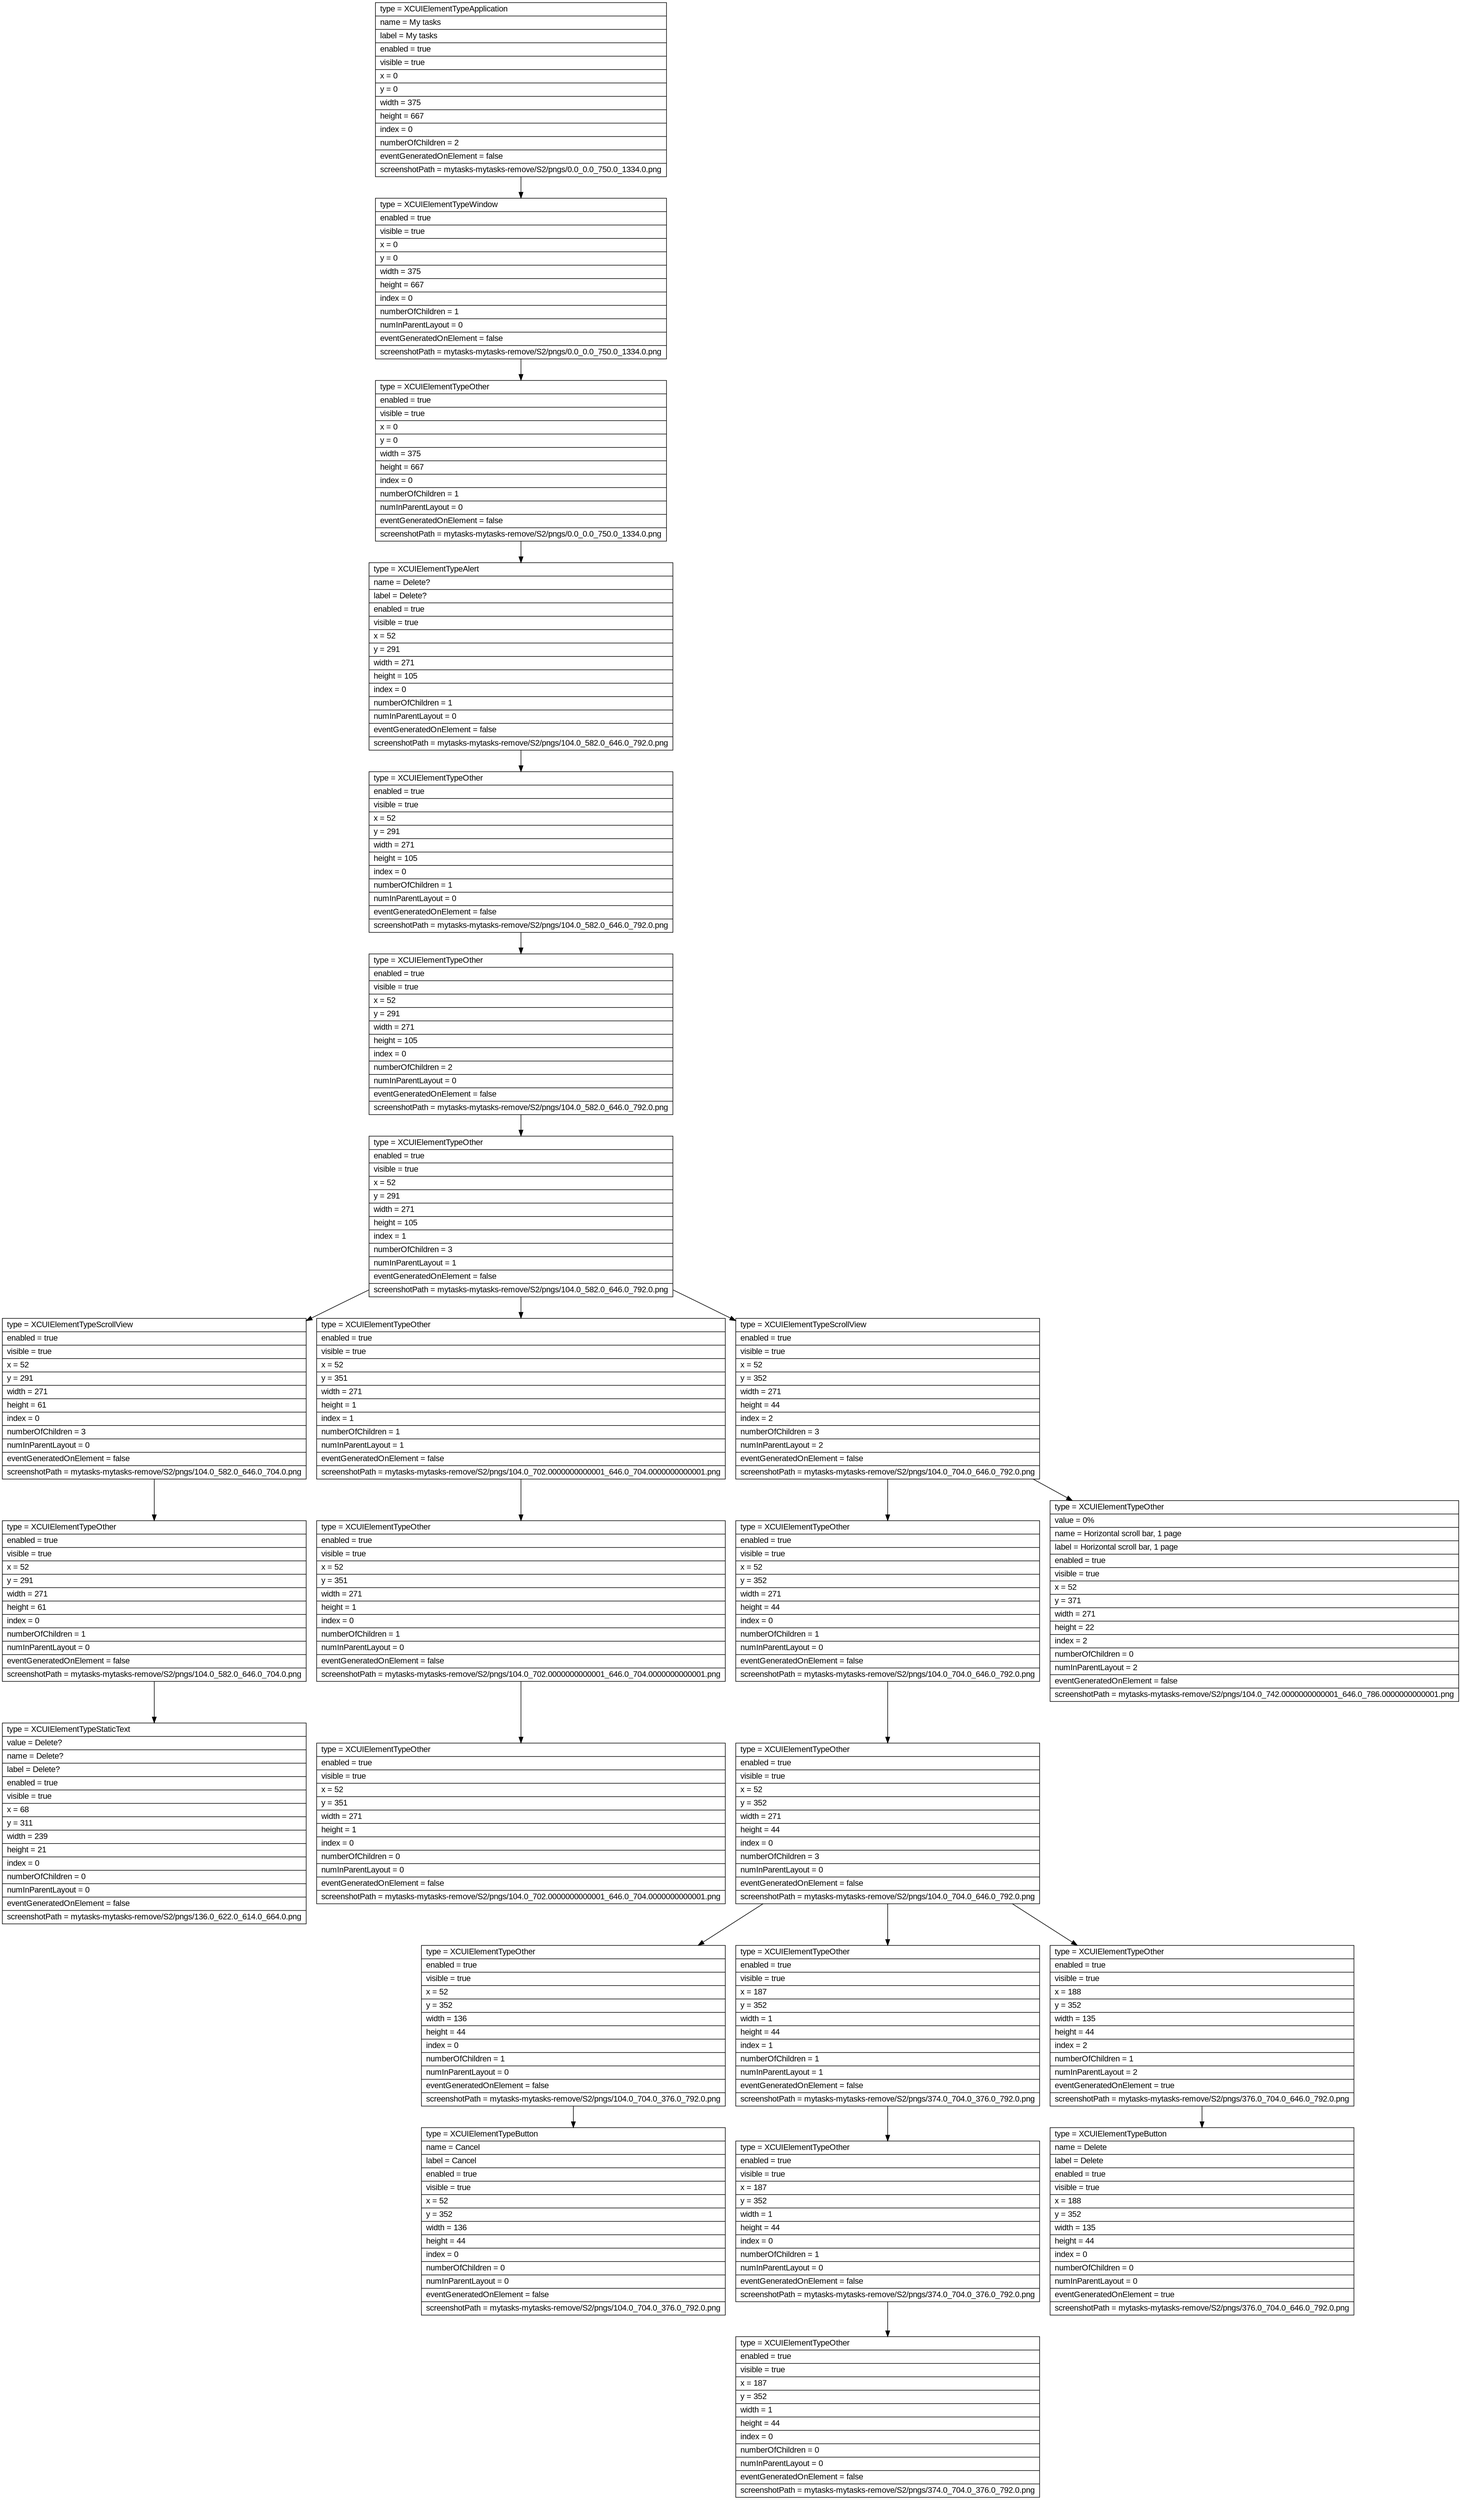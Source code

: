 digraph Layout {

	node [shape=record fontname=Arial];

	0	[label="{type = XCUIElementTypeApplication\l|name = My tasks\l|label = My tasks\l|enabled = true\l|visible = true\l|x = 0\l|y = 0\l|width = 375\l|height = 667\l|index = 0\l|numberOfChildren = 2\l|eventGeneratedOnElement = false \l|screenshotPath = mytasks-mytasks-remove/S2/pngs/0.0_0.0_750.0_1334.0.png\l}"]
	1	[label="{type = XCUIElementTypeWindow\l|enabled = true\l|visible = true\l|x = 0\l|y = 0\l|width = 375\l|height = 667\l|index = 0\l|numberOfChildren = 1\l|numInParentLayout = 0\l|eventGeneratedOnElement = false \l|screenshotPath = mytasks-mytasks-remove/S2/pngs/0.0_0.0_750.0_1334.0.png\l}"]
	2	[label="{type = XCUIElementTypeOther\l|enabled = true\l|visible = true\l|x = 0\l|y = 0\l|width = 375\l|height = 667\l|index = 0\l|numberOfChildren = 1\l|numInParentLayout = 0\l|eventGeneratedOnElement = false \l|screenshotPath = mytasks-mytasks-remove/S2/pngs/0.0_0.0_750.0_1334.0.png\l}"]
	3	[label="{type = XCUIElementTypeAlert\l|name = Delete?\l|label = Delete?\l|enabled = true\l|visible = true\l|x = 52\l|y = 291\l|width = 271\l|height = 105\l|index = 0\l|numberOfChildren = 1\l|numInParentLayout = 0\l|eventGeneratedOnElement = false \l|screenshotPath = mytasks-mytasks-remove/S2/pngs/104.0_582.0_646.0_792.0.png\l}"]
	4	[label="{type = XCUIElementTypeOther\l|enabled = true\l|visible = true\l|x = 52\l|y = 291\l|width = 271\l|height = 105\l|index = 0\l|numberOfChildren = 1\l|numInParentLayout = 0\l|eventGeneratedOnElement = false \l|screenshotPath = mytasks-mytasks-remove/S2/pngs/104.0_582.0_646.0_792.0.png\l}"]
	5	[label="{type = XCUIElementTypeOther\l|enabled = true\l|visible = true\l|x = 52\l|y = 291\l|width = 271\l|height = 105\l|index = 0\l|numberOfChildren = 2\l|numInParentLayout = 0\l|eventGeneratedOnElement = false \l|screenshotPath = mytasks-mytasks-remove/S2/pngs/104.0_582.0_646.0_792.0.png\l}"]
	6	[label="{type = XCUIElementTypeOther\l|enabled = true\l|visible = true\l|x = 52\l|y = 291\l|width = 271\l|height = 105\l|index = 1\l|numberOfChildren = 3\l|numInParentLayout = 1\l|eventGeneratedOnElement = false \l|screenshotPath = mytasks-mytasks-remove/S2/pngs/104.0_582.0_646.0_792.0.png\l}"]
	7	[label="{type = XCUIElementTypeScrollView\l|enabled = true\l|visible = true\l|x = 52\l|y = 291\l|width = 271\l|height = 61\l|index = 0\l|numberOfChildren = 3\l|numInParentLayout = 0\l|eventGeneratedOnElement = false \l|screenshotPath = mytasks-mytasks-remove/S2/pngs/104.0_582.0_646.0_704.0.png\l}"]
	8	[label="{type = XCUIElementTypeOther\l|enabled = true\l|visible = true\l|x = 52\l|y = 351\l|width = 271\l|height = 1\l|index = 1\l|numberOfChildren = 1\l|numInParentLayout = 1\l|eventGeneratedOnElement = false \l|screenshotPath = mytasks-mytasks-remove/S2/pngs/104.0_702.0000000000001_646.0_704.0000000000001.png\l}"]
	9	[label="{type = XCUIElementTypeScrollView\l|enabled = true\l|visible = true\l|x = 52\l|y = 352\l|width = 271\l|height = 44\l|index = 2\l|numberOfChildren = 3\l|numInParentLayout = 2\l|eventGeneratedOnElement = false \l|screenshotPath = mytasks-mytasks-remove/S2/pngs/104.0_704.0_646.0_792.0.png\l}"]
	10	[label="{type = XCUIElementTypeOther\l|enabled = true\l|visible = true\l|x = 52\l|y = 291\l|width = 271\l|height = 61\l|index = 0\l|numberOfChildren = 1\l|numInParentLayout = 0\l|eventGeneratedOnElement = false \l|screenshotPath = mytasks-mytasks-remove/S2/pngs/104.0_582.0_646.0_704.0.png\l}"]
	11	[label="{type = XCUIElementTypeOther\l|enabled = true\l|visible = true\l|x = 52\l|y = 351\l|width = 271\l|height = 1\l|index = 0\l|numberOfChildren = 1\l|numInParentLayout = 0\l|eventGeneratedOnElement = false \l|screenshotPath = mytasks-mytasks-remove/S2/pngs/104.0_702.0000000000001_646.0_704.0000000000001.png\l}"]
	12	[label="{type = XCUIElementTypeOther\l|enabled = true\l|visible = true\l|x = 52\l|y = 352\l|width = 271\l|height = 44\l|index = 0\l|numberOfChildren = 1\l|numInParentLayout = 0\l|eventGeneratedOnElement = false \l|screenshotPath = mytasks-mytasks-remove/S2/pngs/104.0_704.0_646.0_792.0.png\l}"]
	13	[label="{type = XCUIElementTypeOther\l|value = 0%\l|name = Horizontal scroll bar, 1 page\l|label = Horizontal scroll bar, 1 page\l|enabled = true\l|visible = true\l|x = 52\l|y = 371\l|width = 271\l|height = 22\l|index = 2\l|numberOfChildren = 0\l|numInParentLayout = 2\l|eventGeneratedOnElement = false \l|screenshotPath = mytasks-mytasks-remove/S2/pngs/104.0_742.0000000000001_646.0_786.0000000000001.png\l}"]
	14	[label="{type = XCUIElementTypeStaticText\l|value = Delete?\l|name = Delete?\l|label = Delete?\l|enabled = true\l|visible = true\l|x = 68\l|y = 311\l|width = 239\l|height = 21\l|index = 0\l|numberOfChildren = 0\l|numInParentLayout = 0\l|eventGeneratedOnElement = false \l|screenshotPath = mytasks-mytasks-remove/S2/pngs/136.0_622.0_614.0_664.0.png\l}"]
	15	[label="{type = XCUIElementTypeOther\l|enabled = true\l|visible = true\l|x = 52\l|y = 351\l|width = 271\l|height = 1\l|index = 0\l|numberOfChildren = 0\l|numInParentLayout = 0\l|eventGeneratedOnElement = false \l|screenshotPath = mytasks-mytasks-remove/S2/pngs/104.0_702.0000000000001_646.0_704.0000000000001.png\l}"]
	16	[label="{type = XCUIElementTypeOther\l|enabled = true\l|visible = true\l|x = 52\l|y = 352\l|width = 271\l|height = 44\l|index = 0\l|numberOfChildren = 3\l|numInParentLayout = 0\l|eventGeneratedOnElement = false \l|screenshotPath = mytasks-mytasks-remove/S2/pngs/104.0_704.0_646.0_792.0.png\l}"]
	17	[label="{type = XCUIElementTypeOther\l|enabled = true\l|visible = true\l|x = 52\l|y = 352\l|width = 136\l|height = 44\l|index = 0\l|numberOfChildren = 1\l|numInParentLayout = 0\l|eventGeneratedOnElement = false \l|screenshotPath = mytasks-mytasks-remove/S2/pngs/104.0_704.0_376.0_792.0.png\l}"]
	18	[label="{type = XCUIElementTypeOther\l|enabled = true\l|visible = true\l|x = 187\l|y = 352\l|width = 1\l|height = 44\l|index = 1\l|numberOfChildren = 1\l|numInParentLayout = 1\l|eventGeneratedOnElement = false \l|screenshotPath = mytasks-mytasks-remove/S2/pngs/374.0_704.0_376.0_792.0.png\l}"]
	19	[label="{type = XCUIElementTypeOther\l|enabled = true\l|visible = true\l|x = 188\l|y = 352\l|width = 135\l|height = 44\l|index = 2\l|numberOfChildren = 1\l|numInParentLayout = 2\l|eventGeneratedOnElement = true \l|screenshotPath = mytasks-mytasks-remove/S2/pngs/376.0_704.0_646.0_792.0.png\l}"]
	20	[label="{type = XCUIElementTypeButton\l|name = Cancel\l|label = Cancel\l|enabled = true\l|visible = true\l|x = 52\l|y = 352\l|width = 136\l|height = 44\l|index = 0\l|numberOfChildren = 0\l|numInParentLayout = 0\l|eventGeneratedOnElement = false \l|screenshotPath = mytasks-mytasks-remove/S2/pngs/104.0_704.0_376.0_792.0.png\l}"]
	21	[label="{type = XCUIElementTypeOther\l|enabled = true\l|visible = true\l|x = 187\l|y = 352\l|width = 1\l|height = 44\l|index = 0\l|numberOfChildren = 1\l|numInParentLayout = 0\l|eventGeneratedOnElement = false \l|screenshotPath = mytasks-mytasks-remove/S2/pngs/374.0_704.0_376.0_792.0.png\l}"]
	22	[label="{type = XCUIElementTypeButton\l|name = Delete\l|label = Delete\l|enabled = true\l|visible = true\l|x = 188\l|y = 352\l|width = 135\l|height = 44\l|index = 0\l|numberOfChildren = 0\l|numInParentLayout = 0\l|eventGeneratedOnElement = true \l|screenshotPath = mytasks-mytasks-remove/S2/pngs/376.0_704.0_646.0_792.0.png\l}"]
	23	[label="{type = XCUIElementTypeOther\l|enabled = true\l|visible = true\l|x = 187\l|y = 352\l|width = 1\l|height = 44\l|index = 0\l|numberOfChildren = 0\l|numInParentLayout = 0\l|eventGeneratedOnElement = false \l|screenshotPath = mytasks-mytasks-remove/S2/pngs/374.0_704.0_376.0_792.0.png\l}"]


	0 -> 1
	1 -> 2
	2 -> 3
	3 -> 4
	4 -> 5
	5 -> 6
	6 -> 7
	6 -> 8
	6 -> 9
	7 -> 10
	8 -> 11
	9 -> 12
	9 -> 13
	10 -> 14
	11 -> 15
	12 -> 16
	16 -> 17
	16 -> 18
	16 -> 19
	17 -> 20
	18 -> 21
	19 -> 22
	21 -> 23


}
